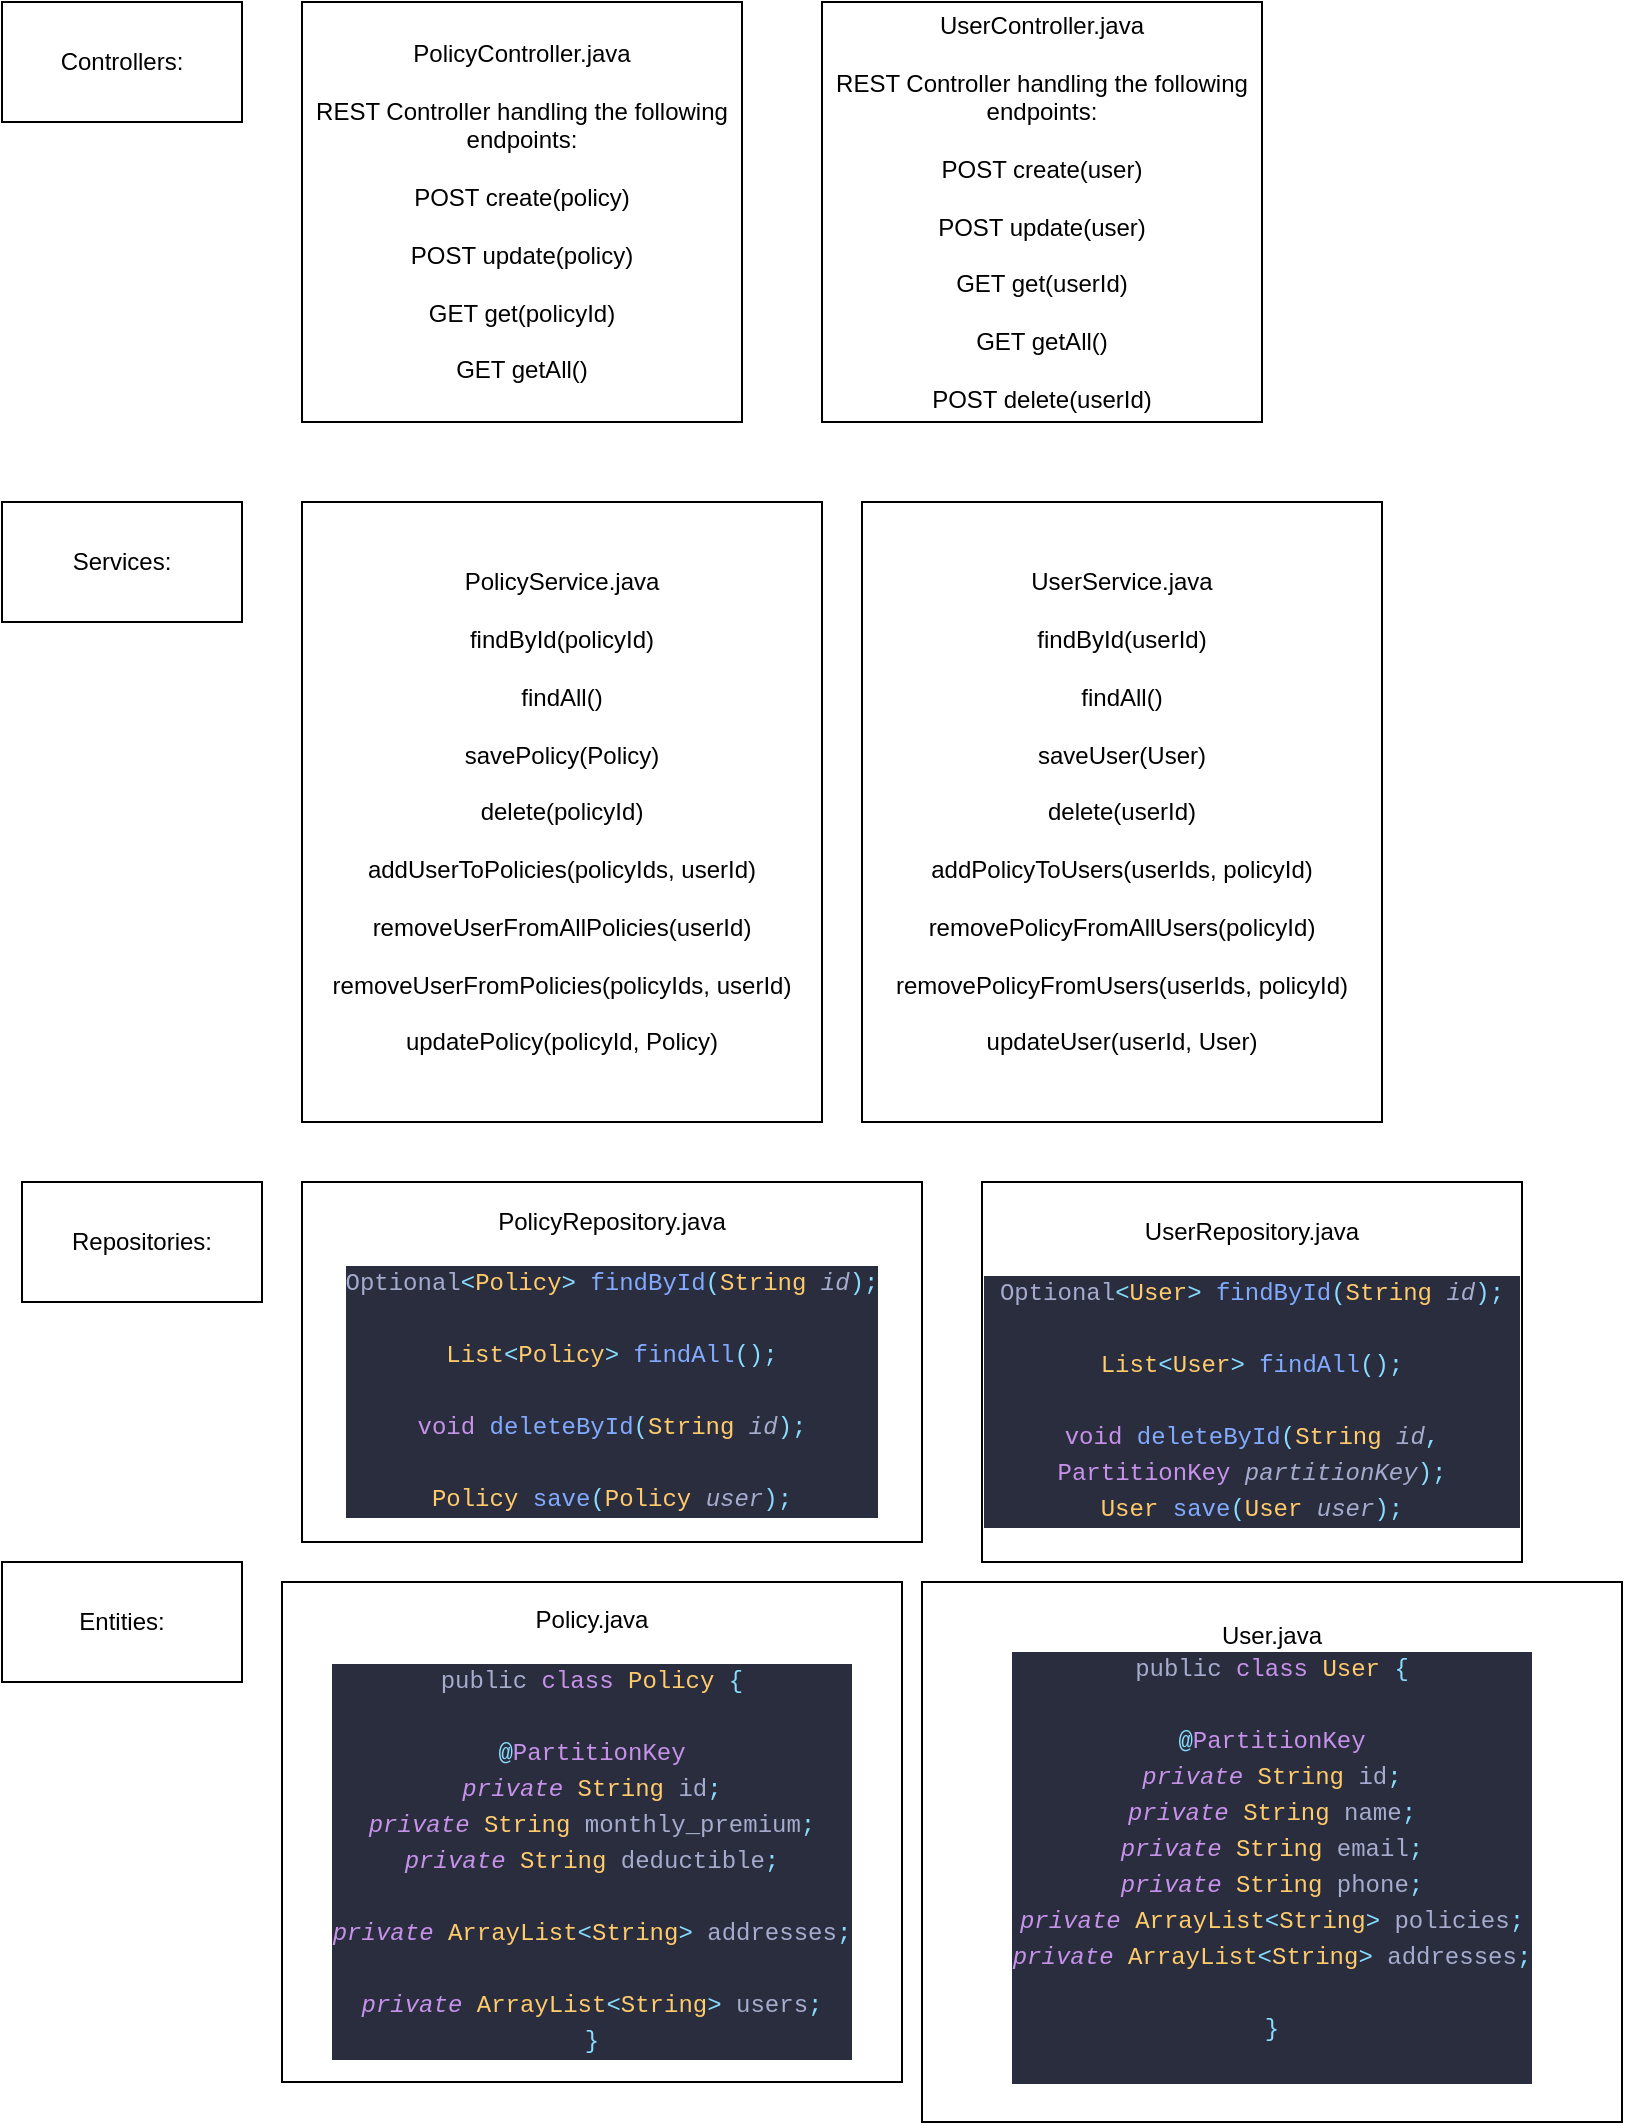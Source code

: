 <mxfile version="21.2.8" type="device">
  <diagram name="Page-1" id="R_XCjFb9JAZY4Fq_fYYm">
    <mxGraphModel dx="1070" dy="1054" grid="1" gridSize="10" guides="1" tooltips="1" connect="1" arrows="1" fold="1" page="1" pageScale="1" pageWidth="850" pageHeight="1100" math="0" shadow="0">
      <root>
        <mxCell id="0" />
        <mxCell id="1" parent="0" />
        <mxCell id="sZYuZmH9N4lZj9YgoYgc-1" value="Controllers:" style="whiteSpace=wrap;html=1;" vertex="1" parent="1">
          <mxGeometry x="20" y="50" width="120" height="60" as="geometry" />
        </mxCell>
        <mxCell id="sZYuZmH9N4lZj9YgoYgc-2" value="PolicyController.java&lt;br&gt;&lt;br&gt;REST Controller handling the following endpoints:&lt;br&gt;&lt;br&gt;POST create(policy)&lt;br&gt;&lt;br&gt;POST update(policy)&lt;br&gt;&lt;br&gt;GET get(policyId)&lt;br&gt;&lt;br&gt;GET getAll()" style="whiteSpace=wrap;html=1;" vertex="1" parent="1">
          <mxGeometry x="170" y="50" width="220" height="210" as="geometry" />
        </mxCell>
        <mxCell id="sZYuZmH9N4lZj9YgoYgc-3" value="UserController.java&lt;br&gt;&lt;br&gt;REST Controller handling the following endpoints:&lt;br&gt;&lt;br&gt;POST create(user)&lt;br&gt;&lt;br&gt;POST update(user)&lt;br&gt;&lt;br&gt;GET get(userId)&lt;br&gt;&lt;br&gt;GET getAll()&lt;br&gt;&lt;br&gt;POST delete(userId)" style="whiteSpace=wrap;html=1;" vertex="1" parent="1">
          <mxGeometry x="430" y="50" width="220" height="210" as="geometry" />
        </mxCell>
        <mxCell id="sZYuZmH9N4lZj9YgoYgc-4" value="Services:" style="whiteSpace=wrap;html=1;" vertex="1" parent="1">
          <mxGeometry x="20" y="300" width="120" height="60" as="geometry" />
        </mxCell>
        <mxCell id="sZYuZmH9N4lZj9YgoYgc-5" value="UserService.java&lt;br&gt;&lt;br&gt;findById(userId)&lt;br&gt;&lt;br&gt;findAll()&lt;br&gt;&lt;br&gt;saveUser(User)&lt;br&gt;&lt;br&gt;delete(userId)&lt;br&gt;&lt;br&gt;addPolicyToUsers(userIds, policyId)&lt;br&gt;&lt;br&gt;removePolicyFromAllUsers(policyId)&lt;br&gt;&lt;br&gt;removePolicyFromUsers(userIds, policyId)&lt;br&gt;&lt;br&gt;updateUser(userId, User)" style="whiteSpace=wrap;html=1;" vertex="1" parent="1">
          <mxGeometry x="450" y="300" width="260" height="310" as="geometry" />
        </mxCell>
        <mxCell id="sZYuZmH9N4lZj9YgoYgc-6" value="PolicyService.java&lt;br&gt;&lt;br&gt;findById(policyId)&lt;br&gt;&lt;br&gt;findAll()&lt;br&gt;&lt;br&gt;savePolicy(Policy)&lt;br&gt;&lt;br&gt;delete(policyId)&lt;br&gt;&lt;br&gt;addUserToPolicies(policyIds, userId)&lt;br&gt;&lt;br&gt;removeUserFromAllPolicies(userId)&lt;br&gt;&lt;br&gt;removeUserFromPolicies(policyIds, userId)&lt;br&gt;&lt;br&gt;updatePolicy(policyId, Policy)" style="whiteSpace=wrap;html=1;" vertex="1" parent="1">
          <mxGeometry x="170" y="300" width="260" height="310" as="geometry" />
        </mxCell>
        <mxCell id="sZYuZmH9N4lZj9YgoYgc-7" value="Repositories:" style="whiteSpace=wrap;html=1;" vertex="1" parent="1">
          <mxGeometry x="30" y="640" width="120" height="60" as="geometry" />
        </mxCell>
        <mxCell id="sZYuZmH9N4lZj9YgoYgc-8" value="PolicyRepository.java&lt;br&gt;&lt;br&gt;&lt;div style=&quot;color: rgb(166, 172, 205); background-color: rgb(41, 45, 62); font-family: &amp;quot;Operator Mono Lig Light&amp;quot;, Menlo, Monaco, &amp;quot;Courier New&amp;quot;, monospace; line-height: 18px;&quot;&gt;&lt;div&gt;    Optional&lt;span style=&quot;color: #89ddff;&quot;&gt;&amp;lt;&lt;/span&gt;&lt;span style=&quot;color: #ffcb6b;&quot;&gt;Policy&lt;/span&gt;&lt;span style=&quot;color: #89ddff;&quot;&gt;&amp;gt;&lt;/span&gt; &lt;span style=&quot;color: #82aaff;&quot;&gt;findById&lt;/span&gt;&lt;span style=&quot;color: #89ddff;&quot;&gt;(&lt;/span&gt;&lt;span style=&quot;color: #ffcb6b;&quot;&gt;String&lt;/span&gt; &lt;span style=&quot;font-style: italic;&quot;&gt;id&lt;/span&gt;&lt;span style=&quot;color: #89ddff;&quot;&gt;);&lt;/span&gt;&lt;/div&gt;&lt;br&gt;&lt;div&gt;    &lt;span style=&quot;color: #ffcb6b;&quot;&gt;List&lt;/span&gt;&lt;span style=&quot;color: #89ddff;&quot;&gt;&amp;lt;&lt;/span&gt;&lt;span style=&quot;color: #ffcb6b;&quot;&gt;Policy&lt;/span&gt;&lt;span style=&quot;color: #89ddff;&quot;&gt;&amp;gt;&lt;/span&gt; &lt;span style=&quot;color: #82aaff;&quot;&gt;findAll&lt;/span&gt;&lt;span style=&quot;color: #89ddff;&quot;&gt;();&lt;/span&gt;&lt;/div&gt;&lt;br&gt;&lt;div&gt;    &lt;span style=&quot;color: #c792ea;&quot;&gt;void&lt;/span&gt; &lt;span style=&quot;color: #82aaff;&quot;&gt;deleteById&lt;/span&gt;&lt;span style=&quot;color: #89ddff;&quot;&gt;(&lt;/span&gt;&lt;span style=&quot;color: #ffcb6b;&quot;&gt;String&lt;/span&gt; &lt;span style=&quot;font-style: italic;&quot;&gt;id&lt;/span&gt;&lt;span style=&quot;color: #89ddff;&quot;&gt;);&lt;/span&gt;&lt;/div&gt;&lt;br&gt;&lt;div&gt;    &lt;span style=&quot;color: #ffcb6b;&quot;&gt;Policy&lt;/span&gt; &lt;span style=&quot;color: #82aaff;&quot;&gt;save&lt;/span&gt;&lt;span style=&quot;color: #89ddff;&quot;&gt;(&lt;/span&gt;&lt;span style=&quot;color: #ffcb6b;&quot;&gt;Policy&lt;/span&gt; &lt;span style=&quot;font-style: italic;&quot;&gt;user&lt;/span&gt;&lt;span style=&quot;color: #89ddff;&quot;&gt;);&lt;/span&gt;&lt;/div&gt;&lt;/div&gt;" style="whiteSpace=wrap;html=1;" vertex="1" parent="1">
          <mxGeometry x="170" y="640" width="310" height="180" as="geometry" />
        </mxCell>
        <mxCell id="sZYuZmH9N4lZj9YgoYgc-9" value="UserRepository.java&lt;br&gt;&lt;br&gt;&lt;div style=&quot;color: rgb(166, 172, 205); background-color: rgb(41, 45, 62); font-family: &amp;quot;Operator Mono Lig Light&amp;quot;, Menlo, Monaco, &amp;quot;Courier New&amp;quot;, monospace; line-height: 18px;&quot;&gt;&lt;div&gt;Optional&lt;span style=&quot;color: #89ddff;&quot;&gt;&amp;lt;&lt;/span&gt;&lt;span style=&quot;color: #ffcb6b;&quot;&gt;User&lt;/span&gt;&lt;span style=&quot;color: #89ddff;&quot;&gt;&amp;gt;&lt;/span&gt; &lt;span style=&quot;color: #82aaff;&quot;&gt;findById&lt;/span&gt;&lt;span style=&quot;color: #89ddff;&quot;&gt;(&lt;/span&gt;&lt;span style=&quot;color: #ffcb6b;&quot;&gt;String&lt;/span&gt; &lt;span style=&quot;font-style: italic;&quot;&gt;id&lt;/span&gt;&lt;span style=&quot;color: #89ddff;&quot;&gt;);&lt;/span&gt;&lt;/div&gt;&lt;br&gt;&lt;div&gt;    &lt;span style=&quot;color: #ffcb6b;&quot;&gt;List&lt;/span&gt;&lt;span style=&quot;color: #89ddff;&quot;&gt;&amp;lt;&lt;/span&gt;&lt;span style=&quot;color: #ffcb6b;&quot;&gt;User&lt;/span&gt;&lt;span style=&quot;color: #89ddff;&quot;&gt;&amp;gt;&lt;/span&gt; &lt;span style=&quot;color: #82aaff;&quot;&gt;findAll&lt;/span&gt;&lt;span style=&quot;color: #89ddff;&quot;&gt;();&lt;/span&gt;&lt;/div&gt;&lt;br&gt;&lt;div&gt;    &lt;span style=&quot;color: #c792ea;&quot;&gt;void&lt;/span&gt; &lt;span style=&quot;color: #82aaff;&quot;&gt;deleteById&lt;/span&gt;&lt;span style=&quot;color: #89ddff;&quot;&gt;(&lt;/span&gt;&lt;span style=&quot;color: #ffcb6b;&quot;&gt;String&lt;/span&gt; &lt;span style=&quot;font-style: italic;&quot;&gt;id&lt;/span&gt;&lt;span style=&quot;color: #89ddff;&quot;&gt;,&lt;/span&gt; &lt;span style=&quot;color: #c792ea;&quot;&gt;PartitionKey&lt;/span&gt; &lt;span style=&quot;font-style: italic;&quot;&gt;partitionKey&lt;/span&gt;&lt;span style=&quot;color: #89ddff;&quot;&gt;);&lt;/span&gt;&lt;/div&gt;&lt;div&gt;    &lt;/div&gt;&lt;div&gt;    &lt;span style=&quot;color: #ffcb6b;&quot;&gt;User&lt;/span&gt; &lt;span style=&quot;color: #82aaff;&quot;&gt;save&lt;/span&gt;&lt;span style=&quot;color: #89ddff;&quot;&gt;(&lt;/span&gt;&lt;span style=&quot;color: #ffcb6b;&quot;&gt;User&lt;/span&gt; &lt;span style=&quot;font-style: italic;&quot;&gt;user&lt;/span&gt;&lt;span style=&quot;color: #89ddff;&quot;&gt;);&lt;/span&gt;&lt;/div&gt;&lt;/div&gt;" style="whiteSpace=wrap;html=1;" vertex="1" parent="1">
          <mxGeometry x="510" y="640" width="270" height="190" as="geometry" />
        </mxCell>
        <mxCell id="sZYuZmH9N4lZj9YgoYgc-10" value="Entities:" style="whiteSpace=wrap;html=1;" vertex="1" parent="1">
          <mxGeometry x="20" y="830" width="120" height="60" as="geometry" />
        </mxCell>
        <mxCell id="sZYuZmH9N4lZj9YgoYgc-11" value="Policy.java&lt;br&gt;&lt;br&gt;&lt;div style=&quot;color: rgb(166, 172, 205); background-color: rgb(41, 45, 62); font-family: &amp;quot;Operator Mono Lig Light&amp;quot;, Menlo, Monaco, &amp;quot;Courier New&amp;quot;, monospace; line-height: 18px;&quot;&gt;&lt;div&gt;public &lt;span style=&quot;color: #c792ea;&quot;&gt;class&lt;/span&gt; &lt;span style=&quot;color: #ffcb6b;&quot;&gt;Policy&lt;/span&gt; &lt;span style=&quot;color: #89ddff;&quot;&gt;{&lt;/span&gt;&lt;/div&gt;&lt;br&gt;&lt;div&gt;    &lt;span style=&quot;color: #89ddff;&quot;&gt;@&lt;/span&gt;&lt;span style=&quot;color: #c792ea;&quot;&gt;PartitionKey&lt;/span&gt;&lt;/div&gt;&lt;div&gt;    &lt;span style=&quot;color: #c792ea;font-style: italic;&quot;&gt;private&lt;/span&gt; &lt;span style=&quot;color: #ffcb6b;&quot;&gt;String&lt;/span&gt; id&lt;span style=&quot;color: #89ddff;&quot;&gt;;&lt;/span&gt;&lt;/div&gt;&lt;div&gt;  &lt;/div&gt;&lt;div&gt;    &lt;span style=&quot;color: #c792ea;font-style: italic;&quot;&gt;private&lt;/span&gt; &lt;span style=&quot;color: #ffcb6b;&quot;&gt;String&lt;/span&gt; monthly_premium&lt;span style=&quot;color: #89ddff;&quot;&gt;;&lt;/span&gt;&lt;/div&gt;&lt;div&gt;  &lt;/div&gt;&lt;div&gt;    &lt;span style=&quot;color: #c792ea;font-style: italic;&quot;&gt;private&lt;/span&gt; &lt;span style=&quot;color: #ffcb6b;&quot;&gt;String&lt;/span&gt; deductible&lt;span style=&quot;color: #89ddff;&quot;&gt;;&lt;/span&gt;&lt;/div&gt;&lt;br&gt;&lt;div&gt;    &lt;span style=&quot;color: #c792ea;font-style: italic;&quot;&gt;private&lt;/span&gt; &lt;span style=&quot;color: #ffcb6b;&quot;&gt;ArrayList&lt;/span&gt;&lt;span style=&quot;color: #89ddff;&quot;&gt;&amp;lt;&lt;/span&gt;&lt;span style=&quot;color: #ffcb6b;&quot;&gt;String&lt;/span&gt;&lt;span style=&quot;color: #89ddff;&quot;&gt;&amp;gt;&lt;/span&gt; addresses&lt;span style=&quot;color: #89ddff;&quot;&gt;;&lt;/span&gt;&lt;/div&gt;&lt;br&gt;&lt;div&gt;    &lt;span style=&quot;color: #c792ea;font-style: italic;&quot;&gt;private&lt;/span&gt; &lt;span style=&quot;color: #ffcb6b;&quot;&gt;ArrayList&lt;/span&gt;&lt;span style=&quot;color: #89ddff;&quot;&gt;&amp;lt;&lt;/span&gt;&lt;span style=&quot;color: #ffcb6b;&quot;&gt;String&lt;/span&gt;&lt;span style=&quot;color: #89ddff;&quot;&gt;&amp;gt;&lt;/span&gt; users&lt;span style=&quot;color: #89ddff;&quot;&gt;;&lt;/span&gt;&lt;/div&gt;&lt;div&gt;&lt;span style=&quot;color: #89ddff;&quot;&gt;}&lt;/span&gt;&lt;/div&gt;&lt;/div&gt;" style="whiteSpace=wrap;html=1;" vertex="1" parent="1">
          <mxGeometry x="160" y="840" width="310" height="250" as="geometry" />
        </mxCell>
        <mxCell id="sZYuZmH9N4lZj9YgoYgc-12" value="User.java&lt;br&gt;&lt;div style=&quot;color: rgb(166, 172, 205); background-color: rgb(41, 45, 62); font-family: &amp;quot;Operator Mono Lig Light&amp;quot;, Menlo, Monaco, &amp;quot;Courier New&amp;quot;, monospace; line-height: 18px;&quot;&gt;&lt;div&gt;public &lt;span style=&quot;color: #c792ea;&quot;&gt;class&lt;/span&gt; &lt;span style=&quot;color: #ffcb6b;&quot;&gt;User&lt;/span&gt; &lt;span style=&quot;color: #89ddff;&quot;&gt;{&lt;/span&gt;&lt;/div&gt;&lt;br&gt;&lt;div&gt;    &lt;span style=&quot;color: #89ddff;&quot;&gt;@&lt;/span&gt;&lt;span style=&quot;color: #c792ea;&quot;&gt;PartitionKey&lt;/span&gt;&lt;/div&gt;&lt;div&gt;    &lt;span style=&quot;color: #c792ea;font-style: italic;&quot;&gt;private&lt;/span&gt; &lt;span style=&quot;color: #ffcb6b;&quot;&gt;String&lt;/span&gt; id&lt;span style=&quot;color: #89ddff;&quot;&gt;;&lt;/span&gt;&lt;/div&gt;&lt;div&gt;  &lt;/div&gt;&lt;div&gt;    &lt;span style=&quot;color: #c792ea;font-style: italic;&quot;&gt;private&lt;/span&gt; &lt;span style=&quot;color: #ffcb6b;&quot;&gt;String&lt;/span&gt; name&lt;span style=&quot;color: #89ddff;&quot;&gt;;&lt;/span&gt;&lt;/div&gt;&lt;div&gt;  &lt;/div&gt;&lt;div&gt;    &lt;span style=&quot;color: #c792ea;font-style: italic;&quot;&gt;private&lt;/span&gt; &lt;span style=&quot;color: #ffcb6b;&quot;&gt;String&lt;/span&gt; email&lt;span style=&quot;color: #89ddff;&quot;&gt;;&lt;/span&gt;&lt;/div&gt;&lt;div&gt;    &lt;span style=&quot;color: #c792ea;font-style: italic;&quot;&gt;private&lt;/span&gt; &lt;span style=&quot;color: #ffcb6b;&quot;&gt;String&lt;/span&gt; phone&lt;span style=&quot;color: #89ddff;&quot;&gt;;&lt;/span&gt;&lt;/div&gt;&lt;div&gt;    &lt;span style=&quot;color: #c792ea;font-style: italic;&quot;&gt;private&lt;/span&gt; &lt;span style=&quot;color: #ffcb6b;&quot;&gt;ArrayList&lt;/span&gt;&lt;span style=&quot;color: #89ddff;&quot;&gt;&amp;lt;&lt;/span&gt;&lt;span style=&quot;color: #ffcb6b;&quot;&gt;String&lt;/span&gt;&lt;span style=&quot;color: #89ddff;&quot;&gt;&amp;gt;&lt;/span&gt; policies&lt;span style=&quot;color: #89ddff;&quot;&gt;;&lt;/span&gt;&lt;/div&gt;&lt;div&gt;    &lt;span style=&quot;color: #c792ea;font-style: italic;&quot;&gt;private&lt;/span&gt; &lt;span style=&quot;color: #ffcb6b;&quot;&gt;ArrayList&lt;/span&gt;&lt;span style=&quot;color: #89ddff;&quot;&gt;&amp;lt;&lt;/span&gt;&lt;span style=&quot;color: #ffcb6b;&quot;&gt;String&lt;/span&gt;&lt;span style=&quot;color: #89ddff;&quot;&gt;&amp;gt;&lt;/span&gt; addresses&lt;span style=&quot;color: #89ddff;&quot;&gt;;&lt;/span&gt;&lt;/div&gt;&lt;br&gt;&lt;div&gt;&lt;span style=&quot;color: #89ddff;&quot;&gt;}&lt;/span&gt;&lt;/div&gt;&lt;br&gt;&lt;/div&gt;" style="whiteSpace=wrap;html=1;" vertex="1" parent="1">
          <mxGeometry x="480" y="840" width="350" height="270" as="geometry" />
        </mxCell>
      </root>
    </mxGraphModel>
  </diagram>
</mxfile>
